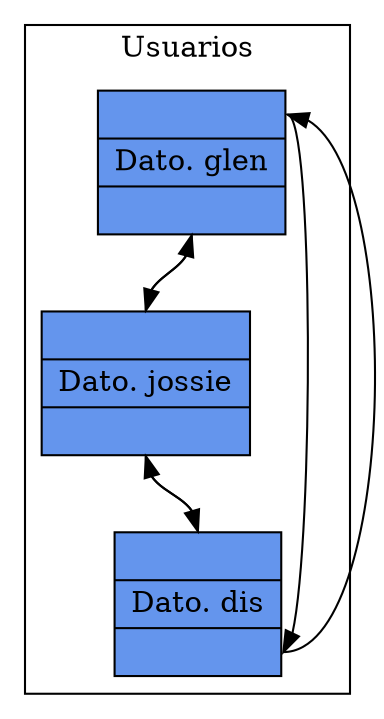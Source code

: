 digraph G {
	node[shape=record]; 

	subgraph clusterCDLL {

label = "Usuarios";

tn_cdll0[label = "{ <e> | Dato. glen| <p> }", style="filled", color="black", fillcolor="cornflowerblue"]; 
tn_cdll1[label = "{ <e> | Dato. jossie| <p> }", style="filled", color="black", fillcolor="cornflowerblue"]; 
tn_cdll0:p -> tn_cdll1:e;
tn_cdll1:e -> tn_cdll0:p;
tn_cdll2[label = "{ <e> | Dato. dis| <p> }", style="filled", color="black", fillcolor="cornflowerblue"]; 
tn_cdll1:p -> tn_cdll2:e;
tn_cdll2:e -> tn_cdll1:p;
tn_cdll0:e -> tn_cdll2:p;tn_cdll2:p -> tn_cdll0:e;	}
 }